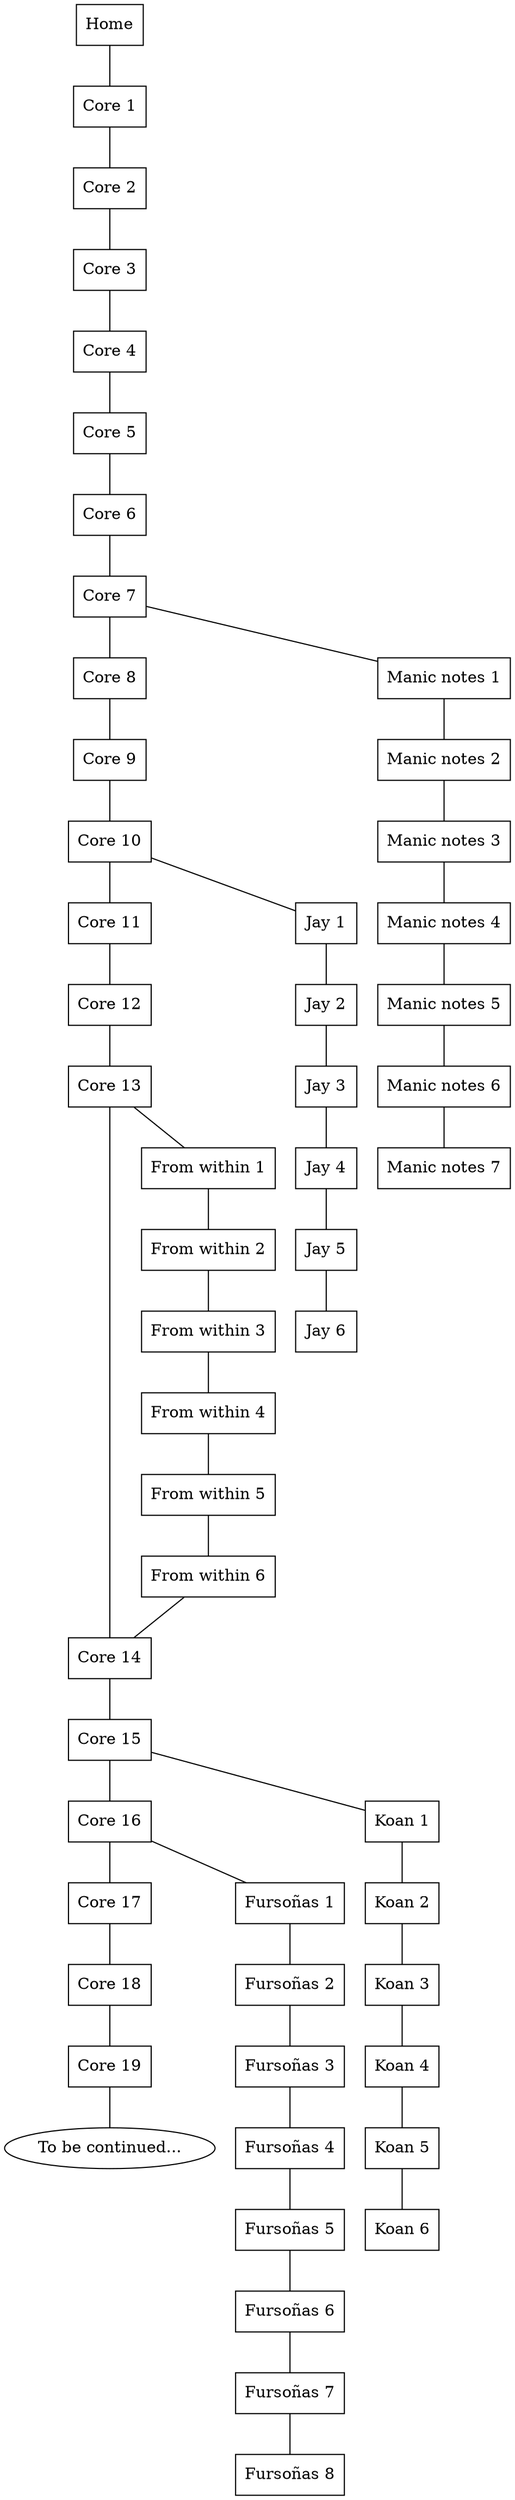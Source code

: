 graph {
    node[shape="box"]
    node[group="core"];
    Home [href="/"];
    "Core 1" [href="/core/"];
    "Core 2" [href="/core/page/2"];
    "Core 3" [href="/core/page/3"];
    "Core 4" [href="/core/page/4"];
    "Core 5" [href="/core/page/5"];
    "Core 6" [href="/core/page/6"];
    "Core 7" [href="/core/page/7"];
    "Core 8" [href="/core/page/8"];
    "Core 9" [href="/core/page/9"];
    "Core 10" [href="/core/page/10"];
    "Core 11" [href="/core/page/11"];
    "Core 12" [href="/core/page/12"];
    "Core 13" [href="/core/page/13"];
    "Core 14" [href="/core/page/14"];
    "Core 15" [href="/core/page/15"];
    "Core 16" [href="/core/page/16"];
    "Core 17" [href="/core/page/17"];
    "Core 18" [href="/core/page/18"];
    "Core 19" [href="/core/page/19"];
    "To be continued..." [shape="oval"];
    node[group=""]

    Home -- "Core 1" -- "Core 2" -- "Core 3" -- "Core 4" -- "Core 5" -- "Core 6" -- "Core 7" -- "Core 8" -- "Core 9" -- "Core 10" -- "Core 11" -- "Core 12" -- "Core 13" -- "Core 14" -- "Core 15" -- "Core 16" -- "Core 17" -- "Core 18" -- "Core 19" -- "To be continued...";

    node[group="mania"]
    "Manic notes 1" [href="/mania/"];
    "Manic notes 2" [href="/mania/page/2"];
    "Manic notes 3" [href="/mania/page/3"];
    "Manic notes 4" [href="/mania/page/4"];
    "Manic notes 5" [href="/mania/page/5"];
    "Manic notes 6" [href="/mania/page/6"];
    "Manic notes 7" [href="/mania/page/7"];
    node[group=""]
    "Core 7" -- "Manic notes 1" -- "Manic notes 2" -- "Manic notes 3" -- "Manic notes 4" -- "Manic notes 5" -- "Manic notes 6" -- "Manic notes 7";

    node[group="jay"]
    "Jay 1" [href="/jay/"];
    "Jay 2" [href="/jay/page/2"];
    "Jay 3" [href="/jay/page/3"];
    "Jay 4" [href="/jay/page/4"];
    "Jay 5" [href="/jay/page/5"];
    "Jay 6" [href="/jay/page/6"];
    node[group=""]
    "Core 10" -- "Jay 1" -- "Jay 2" -- "Jay 3" -- "Jay 4" -- "Jay 5" -- "Jay 6";

    node[group="from-within"]
    "From within 1" [href="/from-within/"];
    "From within 2" [href="/from-within/2"];
    "From within 3" [href="/from-within/3"];
    "From within 4" [href="/from-within/4"];
    "From within 5" [href="/from-within/5"];
    "From within 6" [href="/from-within/i-guess.."];
    node[group=""]
    "Core 13" -- "From within 1" -- "From within 2" -- "From within 3" -- "From within 4" -- "From within 5" -- "From within 6" -- "Core 14";

    node[group="koan"]
    "Koan 1" [href="/koan/"];
    "Koan 2" [href="/koan/page/2"];
    "Koan 3" [href="/koan/page/3"];
    "Koan 4" [href="/koan/page/4"];
    "Koan 5" [href="/koan/page/5"];
    "Koan 6" [href="/koan/page/6"];
    node[group=""]
    "Core 15" -- "Koan 1" -- "Koan 2" -- "Koan 3" -- "Koan 4" -- "Koan 5" -- "Koan 6";

    node[group="fursona"]
    "Fursoñas 1" [href="/fursona/"];
    "Fursoñas 2" [href="/fursona/page/2"];
    "Fursoñas 3" [href="/fursona/page/3"];
    "Fursoñas 4" [href="/fursona/page/4"];
    "Fursoñas 5" [href="/fursona/page/5"];
    "Fursoñas 6" [href="/fursona/page/6"];
    "Fursoñas 7" [href="/fursona/page/7"];
    "Fursoñas 8" [href="/fursona/page/8"];
    node[group=""]
    "Core 16" -- "Fursoñas 1" -- "Fursoñas 2" -- "Fursoñas 3" -- "Fursoñas 4" -- "Fursoñas 5" -- "Fursoñas 6" -- "Fursoñas 7" -- "Fursoñas 8";
}
